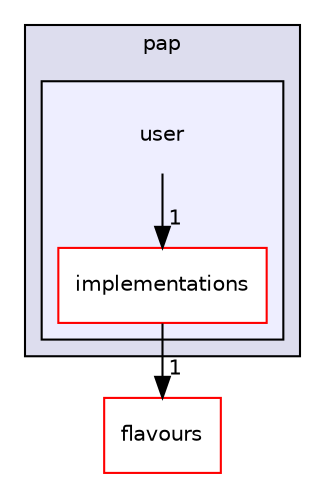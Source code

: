 digraph "policy/pap/user" {
  compound=true
  node [ fontsize="10", fontname="Helvetica"];
  edge [ labelfontsize="10", labelfontname="Helvetica"];
  subgraph clusterdir_7dd55868d3a32549fc22ba06774a2c51 {
    graph [ bgcolor="#ddddee", pencolor="black", label="pap" fontname="Helvetica", fontsize="10", URL="dir_7dd55868d3a32549fc22ba06774a2c51.html"]
  subgraph clusterdir_8817023b5ed0777935b8c79fa907433a {
    graph [ bgcolor="#eeeeff", pencolor="black", label="" URL="dir_8817023b5ed0777935b8c79fa907433a.html"];
    dir_8817023b5ed0777935b8c79fa907433a [shape=plaintext label="user"];
    dir_61ae4258d1b887316e199016c8bdb0f2 [shape=box label="implementations" color="red" fillcolor="white" style="filled" URL="dir_61ae4258d1b887316e199016c8bdb0f2.html"];
  }
  }
  dir_00f9acfe637aef9d827230e0105c5364 [shape=box label="flavours" fillcolor="white" style="filled" color="red" URL="dir_00f9acfe637aef9d827230e0105c5364.html"];
  dir_61ae4258d1b887316e199016c8bdb0f2->dir_00f9acfe637aef9d827230e0105c5364 [headlabel="1", labeldistance=1.5 headhref="dir_000013_000006.html"];
  dir_8817023b5ed0777935b8c79fa907433a->dir_61ae4258d1b887316e199016c8bdb0f2 [headlabel="1", labeldistance=1.5 headhref="dir_000012_000013.html"];
}
